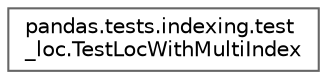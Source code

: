 digraph "Graphical Class Hierarchy"
{
 // LATEX_PDF_SIZE
  bgcolor="transparent";
  edge [fontname=Helvetica,fontsize=10,labelfontname=Helvetica,labelfontsize=10];
  node [fontname=Helvetica,fontsize=10,shape=box,height=0.2,width=0.4];
  rankdir="LR";
  Node0 [id="Node000000",label="pandas.tests.indexing.test\l_loc.TestLocWithMultiIndex",height=0.2,width=0.4,color="grey40", fillcolor="white", style="filled",URL="$de/db0/classpandas_1_1tests_1_1indexing_1_1test__loc_1_1TestLocWithMultiIndex.html",tooltip=" "];
}
